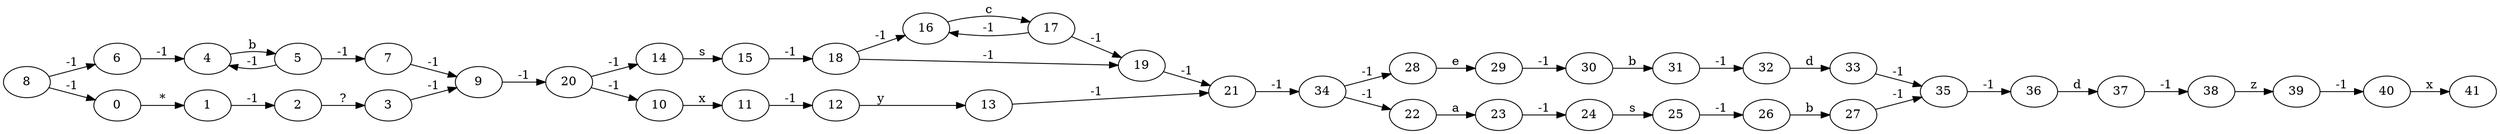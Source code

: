 digraph G {
 rankdir=LR;
 8 -> 6 [label="-1"];
 8 -> 0 [label="-1"];
 6 -> 4 [label="-1"];
 4 -> 5 [label="b"];
 5 -> 4 [label="-1"];
 5 -> 7 [label="-1"];
 7 -> 9 [label="-1"];
 9 -> 20 [label="-1"];
 20 -> 14 [label="-1"];
 20 -> 10 [label="-1"];
 14 -> 15 [label="s"];
 15 -> 18 [label="-1"];
 18 -> 16 [label="-1"];
 18 -> 19 [label="-1"];
 16 -> 17 [label="c"];
 17 -> 16 [label="-1"];
 17 -> 19 [label="-1"];
 19 -> 21 [label="-1"];
 21 -> 34 [label="-1"];
 34 -> 28 [label="-1"];
 34 -> 22 [label="-1"];
 28 -> 29 [label="e"];
 29 -> 30 [label="-1"];
 30 -> 31 [label="b"];
 31 -> 32 [label="-1"];
 32 -> 33 [label="d"];
 33 -> 35 [label="-1"];
 35 -> 36 [label="-1"];
 36 -> 37 [label="d"];
 37 -> 38 [label="-1"];
 38 -> 39 [label="z"];
 39 -> 40 [label="-1"];
 40 -> 41 [label="x"];
 22 -> 23 [label="a"];
 23 -> 24 [label="-1"];
 24 -> 25 [label="s"];
 25 -> 26 [label="-1"];
 26 -> 27 [label="b"];
 27 -> 35 [label="-1"];
 10 -> 11 [label="x"];
 11 -> 12 [label="-1"];
 12 -> 13 [label="y"];
 13 -> 21 [label="-1"];
 0 -> 1 [label="*"];
 1 -> 2 [label="-1"];
 2 -> 3 [label="?"];
 3 -> 9 [label="-1"];
}
